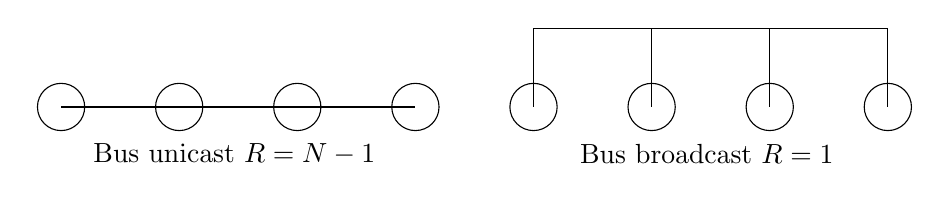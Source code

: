 ﻿\def\a{.3}

\begin{tikzpicture}
% unicast bus
\draw (0,0) circle [radius=\a];
\draw(1.5,0) circle [radius=\a];
\draw(3,0) circle [radius=\a];
\draw(4.5,0) circle [radius=\a];
\draw (0,0) -- (4.5,0);
\node at (2.2,-0.6) {Bus unicast $R=N-1$};

% brodcast bus
\draw (6,0) circle [radius=\a];
\draw (7.5,0) circle [radius=\a];
\draw (9,0) circle [radius=\a];
\draw (10.5,0) circle [radius=\a];
\draw (6,0) -- (6,1) -- (10.5,1) -- (10.5,0);
\draw (7.5,0) -- (7.5,1);
\draw (9,0) -- (9,1); 
\node at (8.2,-0.6) {Bus broadcast $R=1$};
\end{tikzpicture}